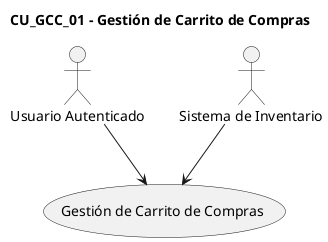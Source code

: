 @startuml
title CU_GCC_01 - Gestión de Carrito de Compras

actor "Usuario Autenticado" as AP
actor "Sistema de Inventario" as AS

AP --> (Gestión de Carrito de Compras)
AS --> (Gestión de Carrito de Compras)

@enduml
